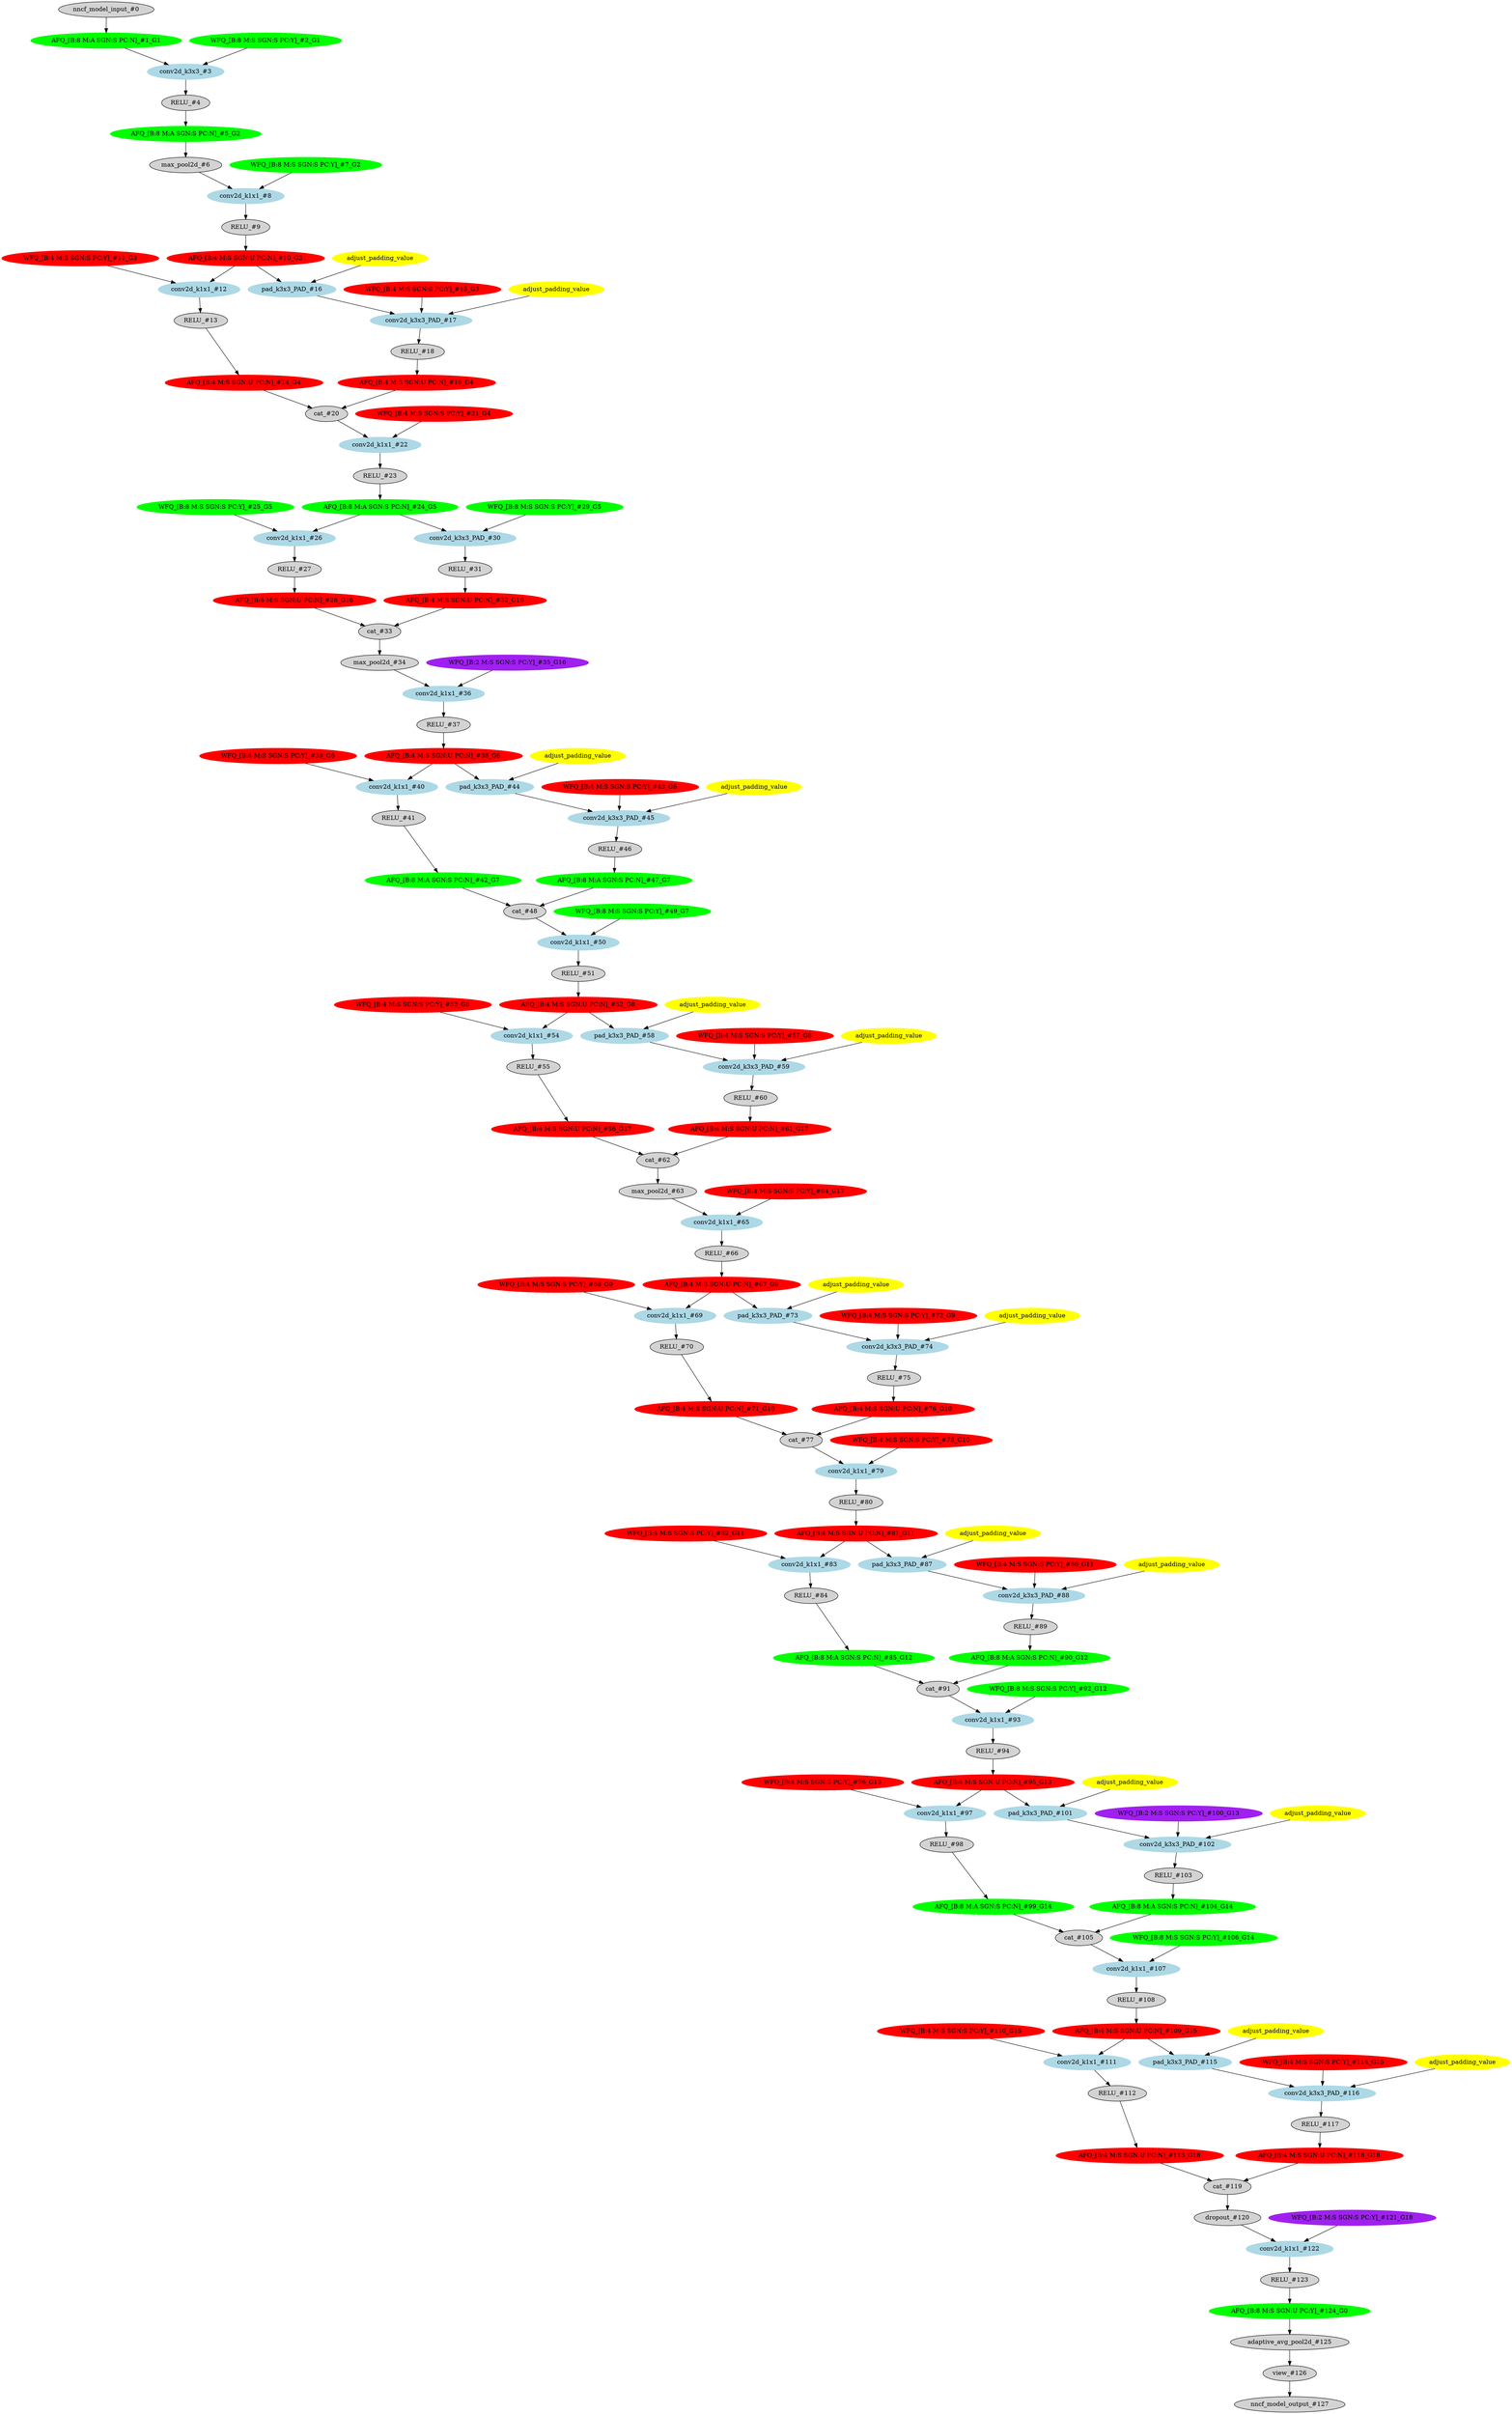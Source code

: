 strict digraph  {
"0 /nncf_model_input" [id=0, label="nncf_model_input_#0", scope="", style=filled, type=nncf_model_input];
"1 AsymmetricQuantizer/asymmetric_quantize" [color=green, id=1, label="AFQ_[B:8 M:A SGN:S PC:N]_#1_G1", scope=AsymmetricQuantizer, style=filled, type=asymmetric_quantize];
"2 SqueezeNet/Sequential[features]/NNCFConv2d[0]/ModuleDict[pre_ops]/UpdateWeight[0]/SymmetricQuantizer[op]/symmetric_quantize" [color=green, id=2, label="WFQ_[B:8 M:S SGN:S PC:Y]_#2_G1", scope="SqueezeNet/Sequential[features]/NNCFConv2d[0]/ModuleDict[pre_ops]/UpdateWeight[0]/SymmetricQuantizer[op]", style=filled, type=symmetric_quantize];
"3 SqueezeNet/Sequential[features]/NNCFConv2d[0]/conv2d" [color=lightblue, id=3, label="conv2d_k3x3_#3", scope="SqueezeNet/Sequential[features]/NNCFConv2d[0]", style=filled, type=conv2d];
"4 SqueezeNet/Sequential[features]/ReLU[1]/RELU" [id=4, label="RELU_#4", scope="SqueezeNet/Sequential[features]/ReLU[1]", style=filled, type=RELU];
"5 SqueezeNet/Sequential[features]/ReLU[1]/AsymmetricQuantizer/asymmetric_quantize" [color=green, id=5, label="AFQ_[B:8 M:A SGN:S PC:N]_#5_G2", scope="SqueezeNet/Sequential[features]/ReLU[1]/AsymmetricQuantizer", style=filled, type=asymmetric_quantize];
"6 SqueezeNet/Sequential[features]/MaxPool2d[2]/max_pool2d" [id=6, label="max_pool2d_#6", scope="SqueezeNet/Sequential[features]/MaxPool2d[2]", style=filled, type=max_pool2d];
"7 SqueezeNet/Sequential[features]/Fire[3]/NNCFConv2d[squeeze]/ModuleDict[pre_ops]/UpdateWeight[0]/SymmetricQuantizer[op]/symmetric_quantize" [color=green, id=7, label="WFQ_[B:8 M:S SGN:S PC:Y]_#7_G2", scope="SqueezeNet/Sequential[features]/Fire[3]/NNCFConv2d[squeeze]/ModuleDict[pre_ops]/UpdateWeight[0]/SymmetricQuantizer[op]", style=filled, type=symmetric_quantize];
"8 SqueezeNet/Sequential[features]/Fire[3]/NNCFConv2d[squeeze]/conv2d" [color=lightblue, id=8, label="conv2d_k1x1_#8", scope="SqueezeNet/Sequential[features]/Fire[3]/NNCFConv2d[squeeze]", style=filled, type=conv2d];
"9 SqueezeNet/Sequential[features]/Fire[3]/ReLU[squeeze_activation]/RELU" [id=9, label="RELU_#9", scope="SqueezeNet/Sequential[features]/Fire[3]/ReLU[squeeze_activation]", style=filled, type=RELU];
"10 SqueezeNet/Sequential[features]/Fire[3]/ReLU[squeeze_activation]/SymmetricQuantizer/symmetric_quantize" [color=red, id=10, label="AFQ_[B:4 M:S SGN:U PC:N]_#10_G3", scope="SqueezeNet/Sequential[features]/Fire[3]/ReLU[squeeze_activation]/SymmetricQuantizer", style=filled, type=symmetric_quantize];
"11 SqueezeNet/Sequential[features]/Fire[3]/NNCFConv2d[expand1x1]/ModuleDict[pre_ops]/UpdateWeight[0]/SymmetricQuantizer[op]/symmetric_quantize" [color=red, id=11, label="WFQ_[B:4 M:S SGN:S PC:Y]_#11_G3", scope="SqueezeNet/Sequential[features]/Fire[3]/NNCFConv2d[expand1x1]/ModuleDict[pre_ops]/UpdateWeight[0]/SymmetricQuantizer[op]", style=filled, type=symmetric_quantize];
"12 SqueezeNet/Sequential[features]/Fire[3]/NNCFConv2d[expand1x1]/conv2d" [color=lightblue, id=12, label="conv2d_k1x1_#12", scope="SqueezeNet/Sequential[features]/Fire[3]/NNCFConv2d[expand1x1]", style=filled, type=conv2d];
"13 SqueezeNet/Sequential[features]/Fire[3]/ReLU[expand1x1_activation]/RELU" [id=13, label="RELU_#13", scope="SqueezeNet/Sequential[features]/Fire[3]/ReLU[expand1x1_activation]", style=filled, type=RELU];
"14 SqueezeNet/Sequential[features]/Fire[3]/ReLU[expand1x1_activation]/SymmetricQuantizer/symmetric_quantize" [color=red, id=14, label="AFQ_[B:4 M:S SGN:U PC:N]_#14_G4", scope="SqueezeNet/Sequential[features]/Fire[3]/ReLU[expand1x1_activation]/SymmetricQuantizer", style=filled, type=symmetric_quantize];
"15 SqueezeNet/Sequential[features]/Fire[3]/NNCFConv2d[expand3x3]/ModuleDict[pre_ops]/UpdateWeight[1]/SymmetricQuantizer[op]/symmetric_quantize" [color=red, id=15, label="WFQ_[B:4 M:S SGN:S PC:Y]_#15_G3", scope="SqueezeNet/Sequential[features]/Fire[3]/NNCFConv2d[expand3x3]/ModuleDict[pre_ops]/UpdateWeight[1]/SymmetricQuantizer[op]", style=filled, type=symmetric_quantize];
"16 SqueezeNet/Sequential[features]/Fire[3]/NNCFConv2d[expand3x3]/pad" [color=lightblue, id=16, label="pad_k3x3_PAD_#16", scope="SqueezeNet/Sequential[features]/Fire[3]/NNCFConv2d[expand3x3]", style=filled, type=pad];
"17 SqueezeNet/Sequential[features]/Fire[3]/NNCFConv2d[expand3x3]/conv2d" [color=lightblue, id=17, label="conv2d_k3x3_PAD_#17", scope="SqueezeNet/Sequential[features]/Fire[3]/NNCFConv2d[expand3x3]", style=filled, type=conv2d];
"18 SqueezeNet/Sequential[features]/Fire[3]/ReLU[expand3x3_activation]/RELU" [id=18, label="RELU_#18", scope="SqueezeNet/Sequential[features]/Fire[3]/ReLU[expand3x3_activation]", style=filled, type=RELU];
"19 SqueezeNet/Sequential[features]/Fire[3]/ReLU[expand3x3_activation]/SymmetricQuantizer/symmetric_quantize" [color=red, id=19, label="AFQ_[B:4 M:S SGN:U PC:N]_#19_G4", scope="SqueezeNet/Sequential[features]/Fire[3]/ReLU[expand3x3_activation]/SymmetricQuantizer", style=filled, type=symmetric_quantize];
"20 SqueezeNet/Sequential[features]/Fire[3]/cat" [id=20, label="cat_#20", scope="SqueezeNet/Sequential[features]/Fire[3]", style=filled, type=cat];
"21 SqueezeNet/Sequential[features]/Fire[4]/NNCFConv2d[squeeze]/ModuleDict[pre_ops]/UpdateWeight[0]/SymmetricQuantizer[op]/symmetric_quantize" [color=red, id=21, label="WFQ_[B:4 M:S SGN:S PC:Y]_#21_G4", scope="SqueezeNet/Sequential[features]/Fire[4]/NNCFConv2d[squeeze]/ModuleDict[pre_ops]/UpdateWeight[0]/SymmetricQuantizer[op]", style=filled, type=symmetric_quantize];
"22 SqueezeNet/Sequential[features]/Fire[4]/NNCFConv2d[squeeze]/conv2d" [color=lightblue, id=22, label="conv2d_k1x1_#22", scope="SqueezeNet/Sequential[features]/Fire[4]/NNCFConv2d[squeeze]", style=filled, type=conv2d];
"23 SqueezeNet/Sequential[features]/Fire[4]/ReLU[squeeze_activation]/RELU" [id=23, label="RELU_#23", scope="SqueezeNet/Sequential[features]/Fire[4]/ReLU[squeeze_activation]", style=filled, type=RELU];
"24 SqueezeNet/Sequential[features]/Fire[4]/ReLU[squeeze_activation]/AsymmetricQuantizer/asymmetric_quantize" [color=green, id=24, label="AFQ_[B:8 M:A SGN:S PC:N]_#24_G5", scope="SqueezeNet/Sequential[features]/Fire[4]/ReLU[squeeze_activation]/AsymmetricQuantizer", style=filled, type=asymmetric_quantize];
"25 SqueezeNet/Sequential[features]/Fire[4]/NNCFConv2d[expand1x1]/ModuleDict[pre_ops]/UpdateWeight[0]/SymmetricQuantizer[op]/symmetric_quantize" [color=green, id=25, label="WFQ_[B:8 M:S SGN:S PC:Y]_#25_G5", scope="SqueezeNet/Sequential[features]/Fire[4]/NNCFConv2d[expand1x1]/ModuleDict[pre_ops]/UpdateWeight[0]/SymmetricQuantizer[op]", style=filled, type=symmetric_quantize];
"26 SqueezeNet/Sequential[features]/Fire[4]/NNCFConv2d[expand1x1]/conv2d" [color=lightblue, id=26, label="conv2d_k1x1_#26", scope="SqueezeNet/Sequential[features]/Fire[4]/NNCFConv2d[expand1x1]", style=filled, type=conv2d];
"27 SqueezeNet/Sequential[features]/Fire[4]/ReLU[expand1x1_activation]/RELU" [id=27, label="RELU_#27", scope="SqueezeNet/Sequential[features]/Fire[4]/ReLU[expand1x1_activation]", style=filled, type=RELU];
"28 SqueezeNet/Sequential[features]/Fire[4]/ReLU[expand1x1_activation]/SymmetricQuantizer/symmetric_quantize" [color=red, id=28, label="AFQ_[B:4 M:S SGN:U PC:N]_#28_G16", scope="SqueezeNet/Sequential[features]/Fire[4]/ReLU[expand1x1_activation]/SymmetricQuantizer", style=filled, type=symmetric_quantize];
"29 SqueezeNet/Sequential[features]/Fire[4]/NNCFConv2d[expand3x3]/ModuleDict[pre_ops]/UpdateWeight[0]/SymmetricQuantizer[op]/symmetric_quantize" [color=green, id=29, label="WFQ_[B:8 M:S SGN:S PC:Y]_#29_G5", scope="SqueezeNet/Sequential[features]/Fire[4]/NNCFConv2d[expand3x3]/ModuleDict[pre_ops]/UpdateWeight[0]/SymmetricQuantizer[op]", style=filled, type=symmetric_quantize];
"30 SqueezeNet/Sequential[features]/Fire[4]/NNCFConv2d[expand3x3]/conv2d" [color=lightblue, id=30, label="conv2d_k3x3_PAD_#30", scope="SqueezeNet/Sequential[features]/Fire[4]/NNCFConv2d[expand3x3]", style=filled, type=conv2d];
"31 SqueezeNet/Sequential[features]/Fire[4]/ReLU[expand3x3_activation]/RELU" [id=31, label="RELU_#31", scope="SqueezeNet/Sequential[features]/Fire[4]/ReLU[expand3x3_activation]", style=filled, type=RELU];
"32 SqueezeNet/Sequential[features]/Fire[4]/ReLU[expand3x3_activation]/SymmetricQuantizer/symmetric_quantize" [color=red, id=32, label="AFQ_[B:4 M:S SGN:U PC:N]_#32_G16", scope="SqueezeNet/Sequential[features]/Fire[4]/ReLU[expand3x3_activation]/SymmetricQuantizer", style=filled, type=symmetric_quantize];
"33 SqueezeNet/Sequential[features]/Fire[4]/cat" [id=33, label="cat_#33", scope="SqueezeNet/Sequential[features]/Fire[4]", style=filled, type=cat];
"34 SqueezeNet/Sequential[features]/MaxPool2d[5]/max_pool2d" [id=34, label="max_pool2d_#34", scope="SqueezeNet/Sequential[features]/MaxPool2d[5]", style=filled, type=max_pool2d];
"35 SqueezeNet/Sequential[features]/Fire[6]/NNCFConv2d[squeeze]/ModuleDict[pre_ops]/UpdateWeight[0]/SymmetricQuantizer[op]/symmetric_quantize" [color=purple, id=35, label="WFQ_[B:2 M:S SGN:S PC:Y]_#35_G16", scope="SqueezeNet/Sequential[features]/Fire[6]/NNCFConv2d[squeeze]/ModuleDict[pre_ops]/UpdateWeight[0]/SymmetricQuantizer[op]", style=filled, type=symmetric_quantize];
"36 SqueezeNet/Sequential[features]/Fire[6]/NNCFConv2d[squeeze]/conv2d" [color=lightblue, id=36, label="conv2d_k1x1_#36", scope="SqueezeNet/Sequential[features]/Fire[6]/NNCFConv2d[squeeze]", style=filled, type=conv2d];
"37 SqueezeNet/Sequential[features]/Fire[6]/ReLU[squeeze_activation]/RELU" [id=37, label="RELU_#37", scope="SqueezeNet/Sequential[features]/Fire[6]/ReLU[squeeze_activation]", style=filled, type=RELU];
"38 SqueezeNet/Sequential[features]/Fire[6]/ReLU[squeeze_activation]/SymmetricQuantizer/symmetric_quantize" [color=red, id=38, label="AFQ_[B:4 M:S SGN:U PC:N]_#38_G6", scope="SqueezeNet/Sequential[features]/Fire[6]/ReLU[squeeze_activation]/SymmetricQuantizer", style=filled, type=symmetric_quantize];
"39 SqueezeNet/Sequential[features]/Fire[6]/NNCFConv2d[expand1x1]/ModuleDict[pre_ops]/UpdateWeight[0]/SymmetricQuantizer[op]/symmetric_quantize" [color=red, id=39, label="WFQ_[B:4 M:S SGN:S PC:Y]_#39_G6", scope="SqueezeNet/Sequential[features]/Fire[6]/NNCFConv2d[expand1x1]/ModuleDict[pre_ops]/UpdateWeight[0]/SymmetricQuantizer[op]", style=filled, type=symmetric_quantize];
"40 SqueezeNet/Sequential[features]/Fire[6]/NNCFConv2d[expand1x1]/conv2d" [color=lightblue, id=40, label="conv2d_k1x1_#40", scope="SqueezeNet/Sequential[features]/Fire[6]/NNCFConv2d[expand1x1]", style=filled, type=conv2d];
"41 SqueezeNet/Sequential[features]/Fire[6]/ReLU[expand1x1_activation]/RELU" [id=41, label="RELU_#41", scope="SqueezeNet/Sequential[features]/Fire[6]/ReLU[expand1x1_activation]", style=filled, type=RELU];
"42 SqueezeNet/Sequential[features]/Fire[6]/ReLU[expand1x1_activation]/AsymmetricQuantizer/asymmetric_quantize" [color=green, id=42, label="AFQ_[B:8 M:A SGN:S PC:N]_#42_G7", scope="SqueezeNet/Sequential[features]/Fire[6]/ReLU[expand1x1_activation]/AsymmetricQuantizer", style=filled, type=asymmetric_quantize];
"43 SqueezeNet/Sequential[features]/Fire[6]/NNCFConv2d[expand3x3]/ModuleDict[pre_ops]/UpdateWeight[1]/SymmetricQuantizer[op]/symmetric_quantize" [color=red, id=43, label="WFQ_[B:4 M:S SGN:S PC:Y]_#43_G6", scope="SqueezeNet/Sequential[features]/Fire[6]/NNCFConv2d[expand3x3]/ModuleDict[pre_ops]/UpdateWeight[1]/SymmetricQuantizer[op]", style=filled, type=symmetric_quantize];
"44 SqueezeNet/Sequential[features]/Fire[6]/NNCFConv2d[expand3x3]/pad" [color=lightblue, id=44, label="pad_k3x3_PAD_#44", scope="SqueezeNet/Sequential[features]/Fire[6]/NNCFConv2d[expand3x3]", style=filled, type=pad];
"45 SqueezeNet/Sequential[features]/Fire[6]/NNCFConv2d[expand3x3]/conv2d" [color=lightblue, id=45, label="conv2d_k3x3_PAD_#45", scope="SqueezeNet/Sequential[features]/Fire[6]/NNCFConv2d[expand3x3]", style=filled, type=conv2d];
"46 SqueezeNet/Sequential[features]/Fire[6]/ReLU[expand3x3_activation]/RELU" [id=46, label="RELU_#46", scope="SqueezeNet/Sequential[features]/Fire[6]/ReLU[expand3x3_activation]", style=filled, type=RELU];
"47 SqueezeNet/Sequential[features]/Fire[6]/ReLU[expand3x3_activation]/AsymmetricQuantizer/asymmetric_quantize" [color=green, id=47, label="AFQ_[B:8 M:A SGN:S PC:N]_#47_G7", scope="SqueezeNet/Sequential[features]/Fire[6]/ReLU[expand3x3_activation]/AsymmetricQuantizer", style=filled, type=asymmetric_quantize];
"48 SqueezeNet/Sequential[features]/Fire[6]/cat" [id=48, label="cat_#48", scope="SqueezeNet/Sequential[features]/Fire[6]", style=filled, type=cat];
"49 SqueezeNet/Sequential[features]/Fire[7]/NNCFConv2d[squeeze]/ModuleDict[pre_ops]/UpdateWeight[0]/SymmetricQuantizer[op]/symmetric_quantize" [color=green, id=49, label="WFQ_[B:8 M:S SGN:S PC:Y]_#49_G7", scope="SqueezeNet/Sequential[features]/Fire[7]/NNCFConv2d[squeeze]/ModuleDict[pre_ops]/UpdateWeight[0]/SymmetricQuantizer[op]", style=filled, type=symmetric_quantize];
"50 SqueezeNet/Sequential[features]/Fire[7]/NNCFConv2d[squeeze]/conv2d" [color=lightblue, id=50, label="conv2d_k1x1_#50", scope="SqueezeNet/Sequential[features]/Fire[7]/NNCFConv2d[squeeze]", style=filled, type=conv2d];
"51 SqueezeNet/Sequential[features]/Fire[7]/ReLU[squeeze_activation]/RELU" [id=51, label="RELU_#51", scope="SqueezeNet/Sequential[features]/Fire[7]/ReLU[squeeze_activation]", style=filled, type=RELU];
"52 SqueezeNet/Sequential[features]/Fire[7]/ReLU[squeeze_activation]/SymmetricQuantizer/symmetric_quantize" [color=red, id=52, label="AFQ_[B:4 M:S SGN:U PC:N]_#52_G8", scope="SqueezeNet/Sequential[features]/Fire[7]/ReLU[squeeze_activation]/SymmetricQuantizer", style=filled, type=symmetric_quantize];
"53 SqueezeNet/Sequential[features]/Fire[7]/NNCFConv2d[expand1x1]/ModuleDict[pre_ops]/UpdateWeight[0]/SymmetricQuantizer[op]/symmetric_quantize" [color=red, id=53, label="WFQ_[B:4 M:S SGN:S PC:Y]_#53_G8", scope="SqueezeNet/Sequential[features]/Fire[7]/NNCFConv2d[expand1x1]/ModuleDict[pre_ops]/UpdateWeight[0]/SymmetricQuantizer[op]", style=filled, type=symmetric_quantize];
"54 SqueezeNet/Sequential[features]/Fire[7]/NNCFConv2d[expand1x1]/conv2d" [color=lightblue, id=54, label="conv2d_k1x1_#54", scope="SqueezeNet/Sequential[features]/Fire[7]/NNCFConv2d[expand1x1]", style=filled, type=conv2d];
"55 SqueezeNet/Sequential[features]/Fire[7]/ReLU[expand1x1_activation]/RELU" [id=55, label="RELU_#55", scope="SqueezeNet/Sequential[features]/Fire[7]/ReLU[expand1x1_activation]", style=filled, type=RELU];
"56 SqueezeNet/Sequential[features]/Fire[7]/ReLU[expand1x1_activation]/SymmetricQuantizer/symmetric_quantize" [color=red, id=56, label="AFQ_[B:4 M:S SGN:U PC:N]_#56_G17", scope="SqueezeNet/Sequential[features]/Fire[7]/ReLU[expand1x1_activation]/SymmetricQuantizer", style=filled, type=symmetric_quantize];
"57 SqueezeNet/Sequential[features]/Fire[7]/NNCFConv2d[expand3x3]/ModuleDict[pre_ops]/UpdateWeight[1]/SymmetricQuantizer[op]/symmetric_quantize" [color=red, id=57, label="WFQ_[B:4 M:S SGN:S PC:Y]_#57_G8", scope="SqueezeNet/Sequential[features]/Fire[7]/NNCFConv2d[expand3x3]/ModuleDict[pre_ops]/UpdateWeight[1]/SymmetricQuantizer[op]", style=filled, type=symmetric_quantize];
"58 SqueezeNet/Sequential[features]/Fire[7]/NNCFConv2d[expand3x3]/pad" [color=lightblue, id=58, label="pad_k3x3_PAD_#58", scope="SqueezeNet/Sequential[features]/Fire[7]/NNCFConv2d[expand3x3]", style=filled, type=pad];
"59 SqueezeNet/Sequential[features]/Fire[7]/NNCFConv2d[expand3x3]/conv2d" [color=lightblue, id=59, label="conv2d_k3x3_PAD_#59", scope="SqueezeNet/Sequential[features]/Fire[7]/NNCFConv2d[expand3x3]", style=filled, type=conv2d];
"60 SqueezeNet/Sequential[features]/Fire[7]/ReLU[expand3x3_activation]/RELU" [id=60, label="RELU_#60", scope="SqueezeNet/Sequential[features]/Fire[7]/ReLU[expand3x3_activation]", style=filled, type=RELU];
"61 SqueezeNet/Sequential[features]/Fire[7]/ReLU[expand3x3_activation]/SymmetricQuantizer/symmetric_quantize" [color=red, id=61, label="AFQ_[B:4 M:S SGN:U PC:N]_#61_G17", scope="SqueezeNet/Sequential[features]/Fire[7]/ReLU[expand3x3_activation]/SymmetricQuantizer", style=filled, type=symmetric_quantize];
"62 SqueezeNet/Sequential[features]/Fire[7]/cat" [id=62, label="cat_#62", scope="SqueezeNet/Sequential[features]/Fire[7]", style=filled, type=cat];
"63 SqueezeNet/Sequential[features]/MaxPool2d[8]/max_pool2d" [id=63, label="max_pool2d_#63", scope="SqueezeNet/Sequential[features]/MaxPool2d[8]", style=filled, type=max_pool2d];
"64 SqueezeNet/Sequential[features]/Fire[9]/NNCFConv2d[squeeze]/ModuleDict[pre_ops]/UpdateWeight[0]/SymmetricQuantizer[op]/symmetric_quantize" [color=red, id=64, label="WFQ_[B:4 M:S SGN:S PC:Y]_#64_G17", scope="SqueezeNet/Sequential[features]/Fire[9]/NNCFConv2d[squeeze]/ModuleDict[pre_ops]/UpdateWeight[0]/SymmetricQuantizer[op]", style=filled, type=symmetric_quantize];
"65 SqueezeNet/Sequential[features]/Fire[9]/NNCFConv2d[squeeze]/conv2d" [color=lightblue, id=65, label="conv2d_k1x1_#65", scope="SqueezeNet/Sequential[features]/Fire[9]/NNCFConv2d[squeeze]", style=filled, type=conv2d];
"66 SqueezeNet/Sequential[features]/Fire[9]/ReLU[squeeze_activation]/RELU" [id=66, label="RELU_#66", scope="SqueezeNet/Sequential[features]/Fire[9]/ReLU[squeeze_activation]", style=filled, type=RELU];
"67 SqueezeNet/Sequential[features]/Fire[9]/ReLU[squeeze_activation]/SymmetricQuantizer/symmetric_quantize" [color=red, id=67, label="AFQ_[B:4 M:S SGN:U PC:N]_#67_G9", scope="SqueezeNet/Sequential[features]/Fire[9]/ReLU[squeeze_activation]/SymmetricQuantizer", style=filled, type=symmetric_quantize];
"68 SqueezeNet/Sequential[features]/Fire[9]/NNCFConv2d[expand1x1]/ModuleDict[pre_ops]/UpdateWeight[0]/SymmetricQuantizer[op]/symmetric_quantize" [color=red, id=68, label="WFQ_[B:4 M:S SGN:S PC:Y]_#68_G9", scope="SqueezeNet/Sequential[features]/Fire[9]/NNCFConv2d[expand1x1]/ModuleDict[pre_ops]/UpdateWeight[0]/SymmetricQuantizer[op]", style=filled, type=symmetric_quantize];
"69 SqueezeNet/Sequential[features]/Fire[9]/NNCFConv2d[expand1x1]/conv2d" [color=lightblue, id=69, label="conv2d_k1x1_#69", scope="SqueezeNet/Sequential[features]/Fire[9]/NNCFConv2d[expand1x1]", style=filled, type=conv2d];
"70 SqueezeNet/Sequential[features]/Fire[9]/ReLU[expand1x1_activation]/RELU" [id=70, label="RELU_#70", scope="SqueezeNet/Sequential[features]/Fire[9]/ReLU[expand1x1_activation]", style=filled, type=RELU];
"71 SqueezeNet/Sequential[features]/Fire[9]/ReLU[expand1x1_activation]/SymmetricQuantizer/symmetric_quantize" [color=red, id=71, label="AFQ_[B:4 M:S SGN:U PC:N]_#71_G10", scope="SqueezeNet/Sequential[features]/Fire[9]/ReLU[expand1x1_activation]/SymmetricQuantizer", style=filled, type=symmetric_quantize];
"72 SqueezeNet/Sequential[features]/Fire[9]/NNCFConv2d[expand3x3]/ModuleDict[pre_ops]/UpdateWeight[1]/SymmetricQuantizer[op]/symmetric_quantize" [color=red, id=72, label="WFQ_[B:4 M:S SGN:S PC:Y]_#72_G9", scope="SqueezeNet/Sequential[features]/Fire[9]/NNCFConv2d[expand3x3]/ModuleDict[pre_ops]/UpdateWeight[1]/SymmetricQuantizer[op]", style=filled, type=symmetric_quantize];
"73 SqueezeNet/Sequential[features]/Fire[9]/NNCFConv2d[expand3x3]/pad" [color=lightblue, id=73, label="pad_k3x3_PAD_#73", scope="SqueezeNet/Sequential[features]/Fire[9]/NNCFConv2d[expand3x3]", style=filled, type=pad];
"74 SqueezeNet/Sequential[features]/Fire[9]/NNCFConv2d[expand3x3]/conv2d" [color=lightblue, id=74, label="conv2d_k3x3_PAD_#74", scope="SqueezeNet/Sequential[features]/Fire[9]/NNCFConv2d[expand3x3]", style=filled, type=conv2d];
"75 SqueezeNet/Sequential[features]/Fire[9]/ReLU[expand3x3_activation]/RELU" [id=75, label="RELU_#75", scope="SqueezeNet/Sequential[features]/Fire[9]/ReLU[expand3x3_activation]", style=filled, type=RELU];
"76 SqueezeNet/Sequential[features]/Fire[9]/ReLU[expand3x3_activation]/SymmetricQuantizer/symmetric_quantize" [color=red, id=76, label="AFQ_[B:4 M:S SGN:U PC:N]_#76_G10", scope="SqueezeNet/Sequential[features]/Fire[9]/ReLU[expand3x3_activation]/SymmetricQuantizer", style=filled, type=symmetric_quantize];
"77 SqueezeNet/Sequential[features]/Fire[9]/cat" [id=77, label="cat_#77", scope="SqueezeNet/Sequential[features]/Fire[9]", style=filled, type=cat];
"78 SqueezeNet/Sequential[features]/Fire[10]/NNCFConv2d[squeeze]/ModuleDict[pre_ops]/UpdateWeight[0]/SymmetricQuantizer[op]/symmetric_quantize" [color=red, id=78, label="WFQ_[B:4 M:S SGN:S PC:Y]_#78_G10", scope="SqueezeNet/Sequential[features]/Fire[10]/NNCFConv2d[squeeze]/ModuleDict[pre_ops]/UpdateWeight[0]/SymmetricQuantizer[op]", style=filled, type=symmetric_quantize];
"79 SqueezeNet/Sequential[features]/Fire[10]/NNCFConv2d[squeeze]/conv2d" [color=lightblue, id=79, label="conv2d_k1x1_#79", scope="SqueezeNet/Sequential[features]/Fire[10]/NNCFConv2d[squeeze]", style=filled, type=conv2d];
"80 SqueezeNet/Sequential[features]/Fire[10]/ReLU[squeeze_activation]/RELU" [id=80, label="RELU_#80", scope="SqueezeNet/Sequential[features]/Fire[10]/ReLU[squeeze_activation]", style=filled, type=RELU];
"81 SqueezeNet/Sequential[features]/Fire[10]/ReLU[squeeze_activation]/SymmetricQuantizer/symmetric_quantize" [color=red, id=81, label="AFQ_[B:4 M:S SGN:U PC:N]_#81_G11", scope="SqueezeNet/Sequential[features]/Fire[10]/ReLU[squeeze_activation]/SymmetricQuantizer", style=filled, type=symmetric_quantize];
"82 SqueezeNet/Sequential[features]/Fire[10]/NNCFConv2d[expand1x1]/ModuleDict[pre_ops]/UpdateWeight[0]/SymmetricQuantizer[op]/symmetric_quantize" [color=red, id=82, label="WFQ_[B:4 M:S SGN:S PC:Y]_#82_G11", scope="SqueezeNet/Sequential[features]/Fire[10]/NNCFConv2d[expand1x1]/ModuleDict[pre_ops]/UpdateWeight[0]/SymmetricQuantizer[op]", style=filled, type=symmetric_quantize];
"83 SqueezeNet/Sequential[features]/Fire[10]/NNCFConv2d[expand1x1]/conv2d" [color=lightblue, id=83, label="conv2d_k1x1_#83", scope="SqueezeNet/Sequential[features]/Fire[10]/NNCFConv2d[expand1x1]", style=filled, type=conv2d];
"84 SqueezeNet/Sequential[features]/Fire[10]/ReLU[expand1x1_activation]/RELU" [id=84, label="RELU_#84", scope="SqueezeNet/Sequential[features]/Fire[10]/ReLU[expand1x1_activation]", style=filled, type=RELU];
"85 SqueezeNet/Sequential[features]/Fire[10]/ReLU[expand1x1_activation]/AsymmetricQuantizer/asymmetric_quantize" [color=green, id=85, label="AFQ_[B:8 M:A SGN:S PC:N]_#85_G12", scope="SqueezeNet/Sequential[features]/Fire[10]/ReLU[expand1x1_activation]/AsymmetricQuantizer", style=filled, type=asymmetric_quantize];
"86 SqueezeNet/Sequential[features]/Fire[10]/NNCFConv2d[expand3x3]/ModuleDict[pre_ops]/UpdateWeight[1]/SymmetricQuantizer[op]/symmetric_quantize" [color=red, id=86, label="WFQ_[B:4 M:S SGN:S PC:Y]_#86_G11", scope="SqueezeNet/Sequential[features]/Fire[10]/NNCFConv2d[expand3x3]/ModuleDict[pre_ops]/UpdateWeight[1]/SymmetricQuantizer[op]", style=filled, type=symmetric_quantize];
"87 SqueezeNet/Sequential[features]/Fire[10]/NNCFConv2d[expand3x3]/pad" [color=lightblue, id=87, label="pad_k3x3_PAD_#87", scope="SqueezeNet/Sequential[features]/Fire[10]/NNCFConv2d[expand3x3]", style=filled, type=pad];
"88 SqueezeNet/Sequential[features]/Fire[10]/NNCFConv2d[expand3x3]/conv2d" [color=lightblue, id=88, label="conv2d_k3x3_PAD_#88", scope="SqueezeNet/Sequential[features]/Fire[10]/NNCFConv2d[expand3x3]", style=filled, type=conv2d];
"89 SqueezeNet/Sequential[features]/Fire[10]/ReLU[expand3x3_activation]/RELU" [id=89, label="RELU_#89", scope="SqueezeNet/Sequential[features]/Fire[10]/ReLU[expand3x3_activation]", style=filled, type=RELU];
"90 SqueezeNet/Sequential[features]/Fire[10]/ReLU[expand3x3_activation]/AsymmetricQuantizer/asymmetric_quantize" [color=green, id=90, label="AFQ_[B:8 M:A SGN:S PC:N]_#90_G12", scope="SqueezeNet/Sequential[features]/Fire[10]/ReLU[expand3x3_activation]/AsymmetricQuantizer", style=filled, type=asymmetric_quantize];
"91 SqueezeNet/Sequential[features]/Fire[10]/cat" [id=91, label="cat_#91", scope="SqueezeNet/Sequential[features]/Fire[10]", style=filled, type=cat];
"92 SqueezeNet/Sequential[features]/Fire[11]/NNCFConv2d[squeeze]/ModuleDict[pre_ops]/UpdateWeight[0]/SymmetricQuantizer[op]/symmetric_quantize" [color=green, id=92, label="WFQ_[B:8 M:S SGN:S PC:Y]_#92_G12", scope="SqueezeNet/Sequential[features]/Fire[11]/NNCFConv2d[squeeze]/ModuleDict[pre_ops]/UpdateWeight[0]/SymmetricQuantizer[op]", style=filled, type=symmetric_quantize];
"93 SqueezeNet/Sequential[features]/Fire[11]/NNCFConv2d[squeeze]/conv2d" [color=lightblue, id=93, label="conv2d_k1x1_#93", scope="SqueezeNet/Sequential[features]/Fire[11]/NNCFConv2d[squeeze]", style=filled, type=conv2d];
"94 SqueezeNet/Sequential[features]/Fire[11]/ReLU[squeeze_activation]/RELU" [id=94, label="RELU_#94", scope="SqueezeNet/Sequential[features]/Fire[11]/ReLU[squeeze_activation]", style=filled, type=RELU];
"95 SqueezeNet/Sequential[features]/Fire[11]/ReLU[squeeze_activation]/SymmetricQuantizer/symmetric_quantize" [color=red, id=95, label="AFQ_[B:4 M:S SGN:U PC:N]_#95_G13", scope="SqueezeNet/Sequential[features]/Fire[11]/ReLU[squeeze_activation]/SymmetricQuantizer", style=filled, type=symmetric_quantize];
"96 SqueezeNet/Sequential[features]/Fire[11]/NNCFConv2d[expand1x1]/ModuleDict[pre_ops]/UpdateWeight[0]/SymmetricQuantizer[op]/symmetric_quantize" [color=red, id=96, label="WFQ_[B:4 M:S SGN:S PC:Y]_#96_G13", scope="SqueezeNet/Sequential[features]/Fire[11]/NNCFConv2d[expand1x1]/ModuleDict[pre_ops]/UpdateWeight[0]/SymmetricQuantizer[op]", style=filled, type=symmetric_quantize];
"97 SqueezeNet/Sequential[features]/Fire[11]/NNCFConv2d[expand1x1]/conv2d" [color=lightblue, id=97, label="conv2d_k1x1_#97", scope="SqueezeNet/Sequential[features]/Fire[11]/NNCFConv2d[expand1x1]", style=filled, type=conv2d];
"98 SqueezeNet/Sequential[features]/Fire[11]/ReLU[expand1x1_activation]/RELU" [id=98, label="RELU_#98", scope="SqueezeNet/Sequential[features]/Fire[11]/ReLU[expand1x1_activation]", style=filled, type=RELU];
"99 SqueezeNet/Sequential[features]/Fire[11]/ReLU[expand1x1_activation]/AsymmetricQuantizer/asymmetric_quantize" [color=green, id=99, label="AFQ_[B:8 M:A SGN:S PC:N]_#99_G14", scope="SqueezeNet/Sequential[features]/Fire[11]/ReLU[expand1x1_activation]/AsymmetricQuantizer", style=filled, type=asymmetric_quantize];
"100 SqueezeNet/Sequential[features]/Fire[11]/NNCFConv2d[expand3x3]/ModuleDict[pre_ops]/UpdateWeight[1]/SymmetricQuantizer[op]/symmetric_quantize" [color=purple, id=100, label="WFQ_[B:2 M:S SGN:S PC:Y]_#100_G13", scope="SqueezeNet/Sequential[features]/Fire[11]/NNCFConv2d[expand3x3]/ModuleDict[pre_ops]/UpdateWeight[1]/SymmetricQuantizer[op]", style=filled, type=symmetric_quantize];
"101 SqueezeNet/Sequential[features]/Fire[11]/NNCFConv2d[expand3x3]/pad" [color=lightblue, id=101, label="pad_k3x3_PAD_#101", scope="SqueezeNet/Sequential[features]/Fire[11]/NNCFConv2d[expand3x3]", style=filled, type=pad];
"102 SqueezeNet/Sequential[features]/Fire[11]/NNCFConv2d[expand3x3]/conv2d" [color=lightblue, id=102, label="conv2d_k3x3_PAD_#102", scope="SqueezeNet/Sequential[features]/Fire[11]/NNCFConv2d[expand3x3]", style=filled, type=conv2d];
"103 SqueezeNet/Sequential[features]/Fire[11]/ReLU[expand3x3_activation]/RELU" [id=103, label="RELU_#103", scope="SqueezeNet/Sequential[features]/Fire[11]/ReLU[expand3x3_activation]", style=filled, type=RELU];
"104 SqueezeNet/Sequential[features]/Fire[11]/ReLU[expand3x3_activation]/AsymmetricQuantizer/asymmetric_quantize" [color=green, id=104, label="AFQ_[B:8 M:A SGN:S PC:N]_#104_G14", scope="SqueezeNet/Sequential[features]/Fire[11]/ReLU[expand3x3_activation]/AsymmetricQuantizer", style=filled, type=asymmetric_quantize];
"105 SqueezeNet/Sequential[features]/Fire[11]/cat" [id=105, label="cat_#105", scope="SqueezeNet/Sequential[features]/Fire[11]", style=filled, type=cat];
"106 SqueezeNet/Sequential[features]/Fire[12]/NNCFConv2d[squeeze]/ModuleDict[pre_ops]/UpdateWeight[0]/SymmetricQuantizer[op]/symmetric_quantize" [color=green, id=106, label="WFQ_[B:8 M:S SGN:S PC:Y]_#106_G14", scope="SqueezeNet/Sequential[features]/Fire[12]/NNCFConv2d[squeeze]/ModuleDict[pre_ops]/UpdateWeight[0]/SymmetricQuantizer[op]", style=filled, type=symmetric_quantize];
"107 SqueezeNet/Sequential[features]/Fire[12]/NNCFConv2d[squeeze]/conv2d" [color=lightblue, id=107, label="conv2d_k1x1_#107", scope="SqueezeNet/Sequential[features]/Fire[12]/NNCFConv2d[squeeze]", style=filled, type=conv2d];
"108 SqueezeNet/Sequential[features]/Fire[12]/ReLU[squeeze_activation]/RELU" [id=108, label="RELU_#108", scope="SqueezeNet/Sequential[features]/Fire[12]/ReLU[squeeze_activation]", style=filled, type=RELU];
"109 SqueezeNet/Sequential[features]/Fire[12]/ReLU[squeeze_activation]/SymmetricQuantizer/symmetric_quantize" [color=red, id=109, label="AFQ_[B:4 M:S SGN:U PC:N]_#109_G15", scope="SqueezeNet/Sequential[features]/Fire[12]/ReLU[squeeze_activation]/SymmetricQuantizer", style=filled, type=symmetric_quantize];
"110 SqueezeNet/Sequential[features]/Fire[12]/NNCFConv2d[expand1x1]/ModuleDict[pre_ops]/UpdateWeight[0]/SymmetricQuantizer[op]/symmetric_quantize" [color=red, id=110, label="WFQ_[B:4 M:S SGN:S PC:Y]_#110_G15", scope="SqueezeNet/Sequential[features]/Fire[12]/NNCFConv2d[expand1x1]/ModuleDict[pre_ops]/UpdateWeight[0]/SymmetricQuantizer[op]", style=filled, type=symmetric_quantize];
"111 SqueezeNet/Sequential[features]/Fire[12]/NNCFConv2d[expand1x1]/conv2d" [color=lightblue, id=111, label="conv2d_k1x1_#111", scope="SqueezeNet/Sequential[features]/Fire[12]/NNCFConv2d[expand1x1]", style=filled, type=conv2d];
"112 SqueezeNet/Sequential[features]/Fire[12]/ReLU[expand1x1_activation]/RELU" [id=112, label="RELU_#112", scope="SqueezeNet/Sequential[features]/Fire[12]/ReLU[expand1x1_activation]", style=filled, type=RELU];
"113 SqueezeNet/Sequential[features]/Fire[12]/ReLU[expand1x1_activation]/SymmetricQuantizer/symmetric_quantize" [color=red, id=113, label="AFQ_[B:4 M:S SGN:U PC:N]_#113_G18", scope="SqueezeNet/Sequential[features]/Fire[12]/ReLU[expand1x1_activation]/SymmetricQuantizer", style=filled, type=symmetric_quantize];
"114 SqueezeNet/Sequential[features]/Fire[12]/NNCFConv2d[expand3x3]/ModuleDict[pre_ops]/UpdateWeight[1]/SymmetricQuantizer[op]/symmetric_quantize" [color=red, id=114, label="WFQ_[B:4 M:S SGN:S PC:Y]_#114_G15", scope="SqueezeNet/Sequential[features]/Fire[12]/NNCFConv2d[expand3x3]/ModuleDict[pre_ops]/UpdateWeight[1]/SymmetricQuantizer[op]", style=filled, type=symmetric_quantize];
"115 SqueezeNet/Sequential[features]/Fire[12]/NNCFConv2d[expand3x3]/pad" [color=lightblue, id=115, label="pad_k3x3_PAD_#115", scope="SqueezeNet/Sequential[features]/Fire[12]/NNCFConv2d[expand3x3]", style=filled, type=pad];
"116 SqueezeNet/Sequential[features]/Fire[12]/NNCFConv2d[expand3x3]/conv2d" [color=lightblue, id=116, label="conv2d_k3x3_PAD_#116", scope="SqueezeNet/Sequential[features]/Fire[12]/NNCFConv2d[expand3x3]", style=filled, type=conv2d];
"117 SqueezeNet/Sequential[features]/Fire[12]/ReLU[expand3x3_activation]/RELU" [id=117, label="RELU_#117", scope="SqueezeNet/Sequential[features]/Fire[12]/ReLU[expand3x3_activation]", style=filled, type=RELU];
"118 SqueezeNet/Sequential[features]/Fire[12]/ReLU[expand3x3_activation]/SymmetricQuantizer/symmetric_quantize" [color=red, id=118, label="AFQ_[B:4 M:S SGN:U PC:N]_#118_G18", scope="SqueezeNet/Sequential[features]/Fire[12]/ReLU[expand3x3_activation]/SymmetricQuantizer", style=filled, type=symmetric_quantize];
"119 SqueezeNet/Sequential[features]/Fire[12]/cat" [id=119, label="cat_#119", scope="SqueezeNet/Sequential[features]/Fire[12]", style=filled, type=cat];
"120 SqueezeNet/Sequential[classifier]/Dropout[0]/dropout" [id=120, label="dropout_#120", scope="SqueezeNet/Sequential[classifier]/Dropout[0]", style=filled, type=dropout];
"121 SqueezeNet/Sequential[classifier]/NNCFConv2d[1]/ModuleDict[pre_ops]/UpdateWeight[0]/SymmetricQuantizer[op]/symmetric_quantize" [color=purple, id=121, label="WFQ_[B:2 M:S SGN:S PC:Y]_#121_G18", scope="SqueezeNet/Sequential[classifier]/NNCFConv2d[1]/ModuleDict[pre_ops]/UpdateWeight[0]/SymmetricQuantizer[op]", style=filled, type=symmetric_quantize];
"122 SqueezeNet/Sequential[classifier]/NNCFConv2d[1]/conv2d" [color=lightblue, id=122, label="conv2d_k1x1_#122", scope="SqueezeNet/Sequential[classifier]/NNCFConv2d[1]", style=filled, type=conv2d];
"123 SqueezeNet/Sequential[classifier]/ReLU[2]/RELU" [id=123, label="RELU_#123", scope="SqueezeNet/Sequential[classifier]/ReLU[2]", style=filled, type=RELU];
"124 SqueezeNet/Sequential[classifier]/ReLU[2]/SymmetricQuantizer/symmetric_quantize" [color=green, id=124, label="AFQ_[B:8 M:S SGN:U PC:Y]_#124_G0", scope="SqueezeNet/Sequential[classifier]/ReLU[2]/SymmetricQuantizer", style=filled, type=symmetric_quantize];
"125 SqueezeNet/Sequential[classifier]/AdaptiveAvgPool2d[3]/adaptive_avg_pool2d" [id=125, label="adaptive_avg_pool2d_#125", scope="SqueezeNet/Sequential[classifier]/AdaptiveAvgPool2d[3]", style=filled, type=adaptive_avg_pool2d];
"126 SqueezeNet/view" [id=126, label="view_#126", scope=SqueezeNet, style=filled, type=view];
"127 /nncf_model_output" [id=127, label="nncf_model_output_#127", scope="", style=filled, type=nncf_model_output];
"16 SqueezeNet/Sequential[features]/Fire[3]/NNCFConv2d[expand3x3]/pad_apad" [color=yellow, label=adjust_padding_value, style=filled, type=""];
"17 SqueezeNet/Sequential[features]/Fire[3]/NNCFConv2d[expand3x3]/conv2d_apad" [color=yellow, label=adjust_padding_value, style=filled, type=""];
"44 SqueezeNet/Sequential[features]/Fire[6]/NNCFConv2d[expand3x3]/pad_apad" [color=yellow, label=adjust_padding_value, style=filled, type=""];
"45 SqueezeNet/Sequential[features]/Fire[6]/NNCFConv2d[expand3x3]/conv2d_apad" [color=yellow, label=adjust_padding_value, style=filled, type=""];
"58 SqueezeNet/Sequential[features]/Fire[7]/NNCFConv2d[expand3x3]/pad_apad" [color=yellow, label=adjust_padding_value, style=filled, type=""];
"59 SqueezeNet/Sequential[features]/Fire[7]/NNCFConv2d[expand3x3]/conv2d_apad" [color=yellow, label=adjust_padding_value, style=filled, type=""];
"73 SqueezeNet/Sequential[features]/Fire[9]/NNCFConv2d[expand3x3]/pad_apad" [color=yellow, label=adjust_padding_value, style=filled, type=""];
"74 SqueezeNet/Sequential[features]/Fire[9]/NNCFConv2d[expand3x3]/conv2d_apad" [color=yellow, label=adjust_padding_value, style=filled, type=""];
"87 SqueezeNet/Sequential[features]/Fire[10]/NNCFConv2d[expand3x3]/pad_apad" [color=yellow, label=adjust_padding_value, style=filled, type=""];
"88 SqueezeNet/Sequential[features]/Fire[10]/NNCFConv2d[expand3x3]/conv2d_apad" [color=yellow, label=adjust_padding_value, style=filled, type=""];
"101 SqueezeNet/Sequential[features]/Fire[11]/NNCFConv2d[expand3x3]/pad_apad" [color=yellow, label=adjust_padding_value, style=filled, type=""];
"102 SqueezeNet/Sequential[features]/Fire[11]/NNCFConv2d[expand3x3]/conv2d_apad" [color=yellow, label=adjust_padding_value, style=filled, type=""];
"115 SqueezeNet/Sequential[features]/Fire[12]/NNCFConv2d[expand3x3]/pad_apad" [color=yellow, label=adjust_padding_value, style=filled, type=""];
"116 SqueezeNet/Sequential[features]/Fire[12]/NNCFConv2d[expand3x3]/conv2d_apad" [color=yellow, label=adjust_padding_value, style=filled, type=""];
"0 /nncf_model_input" -> "1 AsymmetricQuantizer/asymmetric_quantize";
"1 AsymmetricQuantizer/asymmetric_quantize" -> "3 SqueezeNet/Sequential[features]/NNCFConv2d[0]/conv2d";
"2 SqueezeNet/Sequential[features]/NNCFConv2d[0]/ModuleDict[pre_ops]/UpdateWeight[0]/SymmetricQuantizer[op]/symmetric_quantize" -> "3 SqueezeNet/Sequential[features]/NNCFConv2d[0]/conv2d";
"3 SqueezeNet/Sequential[features]/NNCFConv2d[0]/conv2d" -> "4 SqueezeNet/Sequential[features]/ReLU[1]/RELU";
"4 SqueezeNet/Sequential[features]/ReLU[1]/RELU" -> "5 SqueezeNet/Sequential[features]/ReLU[1]/AsymmetricQuantizer/asymmetric_quantize";
"5 SqueezeNet/Sequential[features]/ReLU[1]/AsymmetricQuantizer/asymmetric_quantize" -> "6 SqueezeNet/Sequential[features]/MaxPool2d[2]/max_pool2d";
"6 SqueezeNet/Sequential[features]/MaxPool2d[2]/max_pool2d" -> "8 SqueezeNet/Sequential[features]/Fire[3]/NNCFConv2d[squeeze]/conv2d";
"7 SqueezeNet/Sequential[features]/Fire[3]/NNCFConv2d[squeeze]/ModuleDict[pre_ops]/UpdateWeight[0]/SymmetricQuantizer[op]/symmetric_quantize" -> "8 SqueezeNet/Sequential[features]/Fire[3]/NNCFConv2d[squeeze]/conv2d";
"8 SqueezeNet/Sequential[features]/Fire[3]/NNCFConv2d[squeeze]/conv2d" -> "9 SqueezeNet/Sequential[features]/Fire[3]/ReLU[squeeze_activation]/RELU";
"9 SqueezeNet/Sequential[features]/Fire[3]/ReLU[squeeze_activation]/RELU" -> "10 SqueezeNet/Sequential[features]/Fire[3]/ReLU[squeeze_activation]/SymmetricQuantizer/symmetric_quantize";
"10 SqueezeNet/Sequential[features]/Fire[3]/ReLU[squeeze_activation]/SymmetricQuantizer/symmetric_quantize" -> "12 SqueezeNet/Sequential[features]/Fire[3]/NNCFConv2d[expand1x1]/conv2d";
"10 SqueezeNet/Sequential[features]/Fire[3]/ReLU[squeeze_activation]/SymmetricQuantizer/symmetric_quantize" -> "16 SqueezeNet/Sequential[features]/Fire[3]/NNCFConv2d[expand3x3]/pad";
"11 SqueezeNet/Sequential[features]/Fire[3]/NNCFConv2d[expand1x1]/ModuleDict[pre_ops]/UpdateWeight[0]/SymmetricQuantizer[op]/symmetric_quantize" -> "12 SqueezeNet/Sequential[features]/Fire[3]/NNCFConv2d[expand1x1]/conv2d";
"12 SqueezeNet/Sequential[features]/Fire[3]/NNCFConv2d[expand1x1]/conv2d" -> "13 SqueezeNet/Sequential[features]/Fire[3]/ReLU[expand1x1_activation]/RELU";
"13 SqueezeNet/Sequential[features]/Fire[3]/ReLU[expand1x1_activation]/RELU" -> "14 SqueezeNet/Sequential[features]/Fire[3]/ReLU[expand1x1_activation]/SymmetricQuantizer/symmetric_quantize";
"14 SqueezeNet/Sequential[features]/Fire[3]/ReLU[expand1x1_activation]/SymmetricQuantizer/symmetric_quantize" -> "20 SqueezeNet/Sequential[features]/Fire[3]/cat";
"15 SqueezeNet/Sequential[features]/Fire[3]/NNCFConv2d[expand3x3]/ModuleDict[pre_ops]/UpdateWeight[1]/SymmetricQuantizer[op]/symmetric_quantize" -> "17 SqueezeNet/Sequential[features]/Fire[3]/NNCFConv2d[expand3x3]/conv2d";
"16 SqueezeNet/Sequential[features]/Fire[3]/NNCFConv2d[expand3x3]/pad" -> "17 SqueezeNet/Sequential[features]/Fire[3]/NNCFConv2d[expand3x3]/conv2d";
"17 SqueezeNet/Sequential[features]/Fire[3]/NNCFConv2d[expand3x3]/conv2d" -> "18 SqueezeNet/Sequential[features]/Fire[3]/ReLU[expand3x3_activation]/RELU";
"18 SqueezeNet/Sequential[features]/Fire[3]/ReLU[expand3x3_activation]/RELU" -> "19 SqueezeNet/Sequential[features]/Fire[3]/ReLU[expand3x3_activation]/SymmetricQuantizer/symmetric_quantize";
"19 SqueezeNet/Sequential[features]/Fire[3]/ReLU[expand3x3_activation]/SymmetricQuantizer/symmetric_quantize" -> "20 SqueezeNet/Sequential[features]/Fire[3]/cat";
"20 SqueezeNet/Sequential[features]/Fire[3]/cat" -> "22 SqueezeNet/Sequential[features]/Fire[4]/NNCFConv2d[squeeze]/conv2d";
"21 SqueezeNet/Sequential[features]/Fire[4]/NNCFConv2d[squeeze]/ModuleDict[pre_ops]/UpdateWeight[0]/SymmetricQuantizer[op]/symmetric_quantize" -> "22 SqueezeNet/Sequential[features]/Fire[4]/NNCFConv2d[squeeze]/conv2d";
"22 SqueezeNet/Sequential[features]/Fire[4]/NNCFConv2d[squeeze]/conv2d" -> "23 SqueezeNet/Sequential[features]/Fire[4]/ReLU[squeeze_activation]/RELU";
"23 SqueezeNet/Sequential[features]/Fire[4]/ReLU[squeeze_activation]/RELU" -> "24 SqueezeNet/Sequential[features]/Fire[4]/ReLU[squeeze_activation]/AsymmetricQuantizer/asymmetric_quantize";
"24 SqueezeNet/Sequential[features]/Fire[4]/ReLU[squeeze_activation]/AsymmetricQuantizer/asymmetric_quantize" -> "26 SqueezeNet/Sequential[features]/Fire[4]/NNCFConv2d[expand1x1]/conv2d";
"24 SqueezeNet/Sequential[features]/Fire[4]/ReLU[squeeze_activation]/AsymmetricQuantizer/asymmetric_quantize" -> "30 SqueezeNet/Sequential[features]/Fire[4]/NNCFConv2d[expand3x3]/conv2d";
"25 SqueezeNet/Sequential[features]/Fire[4]/NNCFConv2d[expand1x1]/ModuleDict[pre_ops]/UpdateWeight[0]/SymmetricQuantizer[op]/symmetric_quantize" -> "26 SqueezeNet/Sequential[features]/Fire[4]/NNCFConv2d[expand1x1]/conv2d";
"26 SqueezeNet/Sequential[features]/Fire[4]/NNCFConv2d[expand1x1]/conv2d" -> "27 SqueezeNet/Sequential[features]/Fire[4]/ReLU[expand1x1_activation]/RELU";
"27 SqueezeNet/Sequential[features]/Fire[4]/ReLU[expand1x1_activation]/RELU" -> "28 SqueezeNet/Sequential[features]/Fire[4]/ReLU[expand1x1_activation]/SymmetricQuantizer/symmetric_quantize";
"28 SqueezeNet/Sequential[features]/Fire[4]/ReLU[expand1x1_activation]/SymmetricQuantizer/symmetric_quantize" -> "33 SqueezeNet/Sequential[features]/Fire[4]/cat";
"29 SqueezeNet/Sequential[features]/Fire[4]/NNCFConv2d[expand3x3]/ModuleDict[pre_ops]/UpdateWeight[0]/SymmetricQuantizer[op]/symmetric_quantize" -> "30 SqueezeNet/Sequential[features]/Fire[4]/NNCFConv2d[expand3x3]/conv2d";
"30 SqueezeNet/Sequential[features]/Fire[4]/NNCFConv2d[expand3x3]/conv2d" -> "31 SqueezeNet/Sequential[features]/Fire[4]/ReLU[expand3x3_activation]/RELU";
"31 SqueezeNet/Sequential[features]/Fire[4]/ReLU[expand3x3_activation]/RELU" -> "32 SqueezeNet/Sequential[features]/Fire[4]/ReLU[expand3x3_activation]/SymmetricQuantizer/symmetric_quantize";
"32 SqueezeNet/Sequential[features]/Fire[4]/ReLU[expand3x3_activation]/SymmetricQuantizer/symmetric_quantize" -> "33 SqueezeNet/Sequential[features]/Fire[4]/cat";
"33 SqueezeNet/Sequential[features]/Fire[4]/cat" -> "34 SqueezeNet/Sequential[features]/MaxPool2d[5]/max_pool2d";
"34 SqueezeNet/Sequential[features]/MaxPool2d[5]/max_pool2d" -> "36 SqueezeNet/Sequential[features]/Fire[6]/NNCFConv2d[squeeze]/conv2d";
"35 SqueezeNet/Sequential[features]/Fire[6]/NNCFConv2d[squeeze]/ModuleDict[pre_ops]/UpdateWeight[0]/SymmetricQuantizer[op]/symmetric_quantize" -> "36 SqueezeNet/Sequential[features]/Fire[6]/NNCFConv2d[squeeze]/conv2d";
"36 SqueezeNet/Sequential[features]/Fire[6]/NNCFConv2d[squeeze]/conv2d" -> "37 SqueezeNet/Sequential[features]/Fire[6]/ReLU[squeeze_activation]/RELU";
"37 SqueezeNet/Sequential[features]/Fire[6]/ReLU[squeeze_activation]/RELU" -> "38 SqueezeNet/Sequential[features]/Fire[6]/ReLU[squeeze_activation]/SymmetricQuantizer/symmetric_quantize";
"38 SqueezeNet/Sequential[features]/Fire[6]/ReLU[squeeze_activation]/SymmetricQuantizer/symmetric_quantize" -> "40 SqueezeNet/Sequential[features]/Fire[6]/NNCFConv2d[expand1x1]/conv2d";
"38 SqueezeNet/Sequential[features]/Fire[6]/ReLU[squeeze_activation]/SymmetricQuantizer/symmetric_quantize" -> "44 SqueezeNet/Sequential[features]/Fire[6]/NNCFConv2d[expand3x3]/pad";
"39 SqueezeNet/Sequential[features]/Fire[6]/NNCFConv2d[expand1x1]/ModuleDict[pre_ops]/UpdateWeight[0]/SymmetricQuantizer[op]/symmetric_quantize" -> "40 SqueezeNet/Sequential[features]/Fire[6]/NNCFConv2d[expand1x1]/conv2d";
"40 SqueezeNet/Sequential[features]/Fire[6]/NNCFConv2d[expand1x1]/conv2d" -> "41 SqueezeNet/Sequential[features]/Fire[6]/ReLU[expand1x1_activation]/RELU";
"41 SqueezeNet/Sequential[features]/Fire[6]/ReLU[expand1x1_activation]/RELU" -> "42 SqueezeNet/Sequential[features]/Fire[6]/ReLU[expand1x1_activation]/AsymmetricQuantizer/asymmetric_quantize";
"42 SqueezeNet/Sequential[features]/Fire[6]/ReLU[expand1x1_activation]/AsymmetricQuantizer/asymmetric_quantize" -> "48 SqueezeNet/Sequential[features]/Fire[6]/cat";
"43 SqueezeNet/Sequential[features]/Fire[6]/NNCFConv2d[expand3x3]/ModuleDict[pre_ops]/UpdateWeight[1]/SymmetricQuantizer[op]/symmetric_quantize" -> "45 SqueezeNet/Sequential[features]/Fire[6]/NNCFConv2d[expand3x3]/conv2d";
"44 SqueezeNet/Sequential[features]/Fire[6]/NNCFConv2d[expand3x3]/pad" -> "45 SqueezeNet/Sequential[features]/Fire[6]/NNCFConv2d[expand3x3]/conv2d";
"45 SqueezeNet/Sequential[features]/Fire[6]/NNCFConv2d[expand3x3]/conv2d" -> "46 SqueezeNet/Sequential[features]/Fire[6]/ReLU[expand3x3_activation]/RELU";
"46 SqueezeNet/Sequential[features]/Fire[6]/ReLU[expand3x3_activation]/RELU" -> "47 SqueezeNet/Sequential[features]/Fire[6]/ReLU[expand3x3_activation]/AsymmetricQuantizer/asymmetric_quantize";
"47 SqueezeNet/Sequential[features]/Fire[6]/ReLU[expand3x3_activation]/AsymmetricQuantizer/asymmetric_quantize" -> "48 SqueezeNet/Sequential[features]/Fire[6]/cat";
"48 SqueezeNet/Sequential[features]/Fire[6]/cat" -> "50 SqueezeNet/Sequential[features]/Fire[7]/NNCFConv2d[squeeze]/conv2d";
"49 SqueezeNet/Sequential[features]/Fire[7]/NNCFConv2d[squeeze]/ModuleDict[pre_ops]/UpdateWeight[0]/SymmetricQuantizer[op]/symmetric_quantize" -> "50 SqueezeNet/Sequential[features]/Fire[7]/NNCFConv2d[squeeze]/conv2d";
"50 SqueezeNet/Sequential[features]/Fire[7]/NNCFConv2d[squeeze]/conv2d" -> "51 SqueezeNet/Sequential[features]/Fire[7]/ReLU[squeeze_activation]/RELU";
"51 SqueezeNet/Sequential[features]/Fire[7]/ReLU[squeeze_activation]/RELU" -> "52 SqueezeNet/Sequential[features]/Fire[7]/ReLU[squeeze_activation]/SymmetricQuantizer/symmetric_quantize";
"52 SqueezeNet/Sequential[features]/Fire[7]/ReLU[squeeze_activation]/SymmetricQuantizer/symmetric_quantize" -> "54 SqueezeNet/Sequential[features]/Fire[7]/NNCFConv2d[expand1x1]/conv2d";
"52 SqueezeNet/Sequential[features]/Fire[7]/ReLU[squeeze_activation]/SymmetricQuantizer/symmetric_quantize" -> "58 SqueezeNet/Sequential[features]/Fire[7]/NNCFConv2d[expand3x3]/pad";
"53 SqueezeNet/Sequential[features]/Fire[7]/NNCFConv2d[expand1x1]/ModuleDict[pre_ops]/UpdateWeight[0]/SymmetricQuantizer[op]/symmetric_quantize" -> "54 SqueezeNet/Sequential[features]/Fire[7]/NNCFConv2d[expand1x1]/conv2d";
"54 SqueezeNet/Sequential[features]/Fire[7]/NNCFConv2d[expand1x1]/conv2d" -> "55 SqueezeNet/Sequential[features]/Fire[7]/ReLU[expand1x1_activation]/RELU";
"55 SqueezeNet/Sequential[features]/Fire[7]/ReLU[expand1x1_activation]/RELU" -> "56 SqueezeNet/Sequential[features]/Fire[7]/ReLU[expand1x1_activation]/SymmetricQuantizer/symmetric_quantize";
"56 SqueezeNet/Sequential[features]/Fire[7]/ReLU[expand1x1_activation]/SymmetricQuantizer/symmetric_quantize" -> "62 SqueezeNet/Sequential[features]/Fire[7]/cat";
"57 SqueezeNet/Sequential[features]/Fire[7]/NNCFConv2d[expand3x3]/ModuleDict[pre_ops]/UpdateWeight[1]/SymmetricQuantizer[op]/symmetric_quantize" -> "59 SqueezeNet/Sequential[features]/Fire[7]/NNCFConv2d[expand3x3]/conv2d";
"58 SqueezeNet/Sequential[features]/Fire[7]/NNCFConv2d[expand3x3]/pad" -> "59 SqueezeNet/Sequential[features]/Fire[7]/NNCFConv2d[expand3x3]/conv2d";
"59 SqueezeNet/Sequential[features]/Fire[7]/NNCFConv2d[expand3x3]/conv2d" -> "60 SqueezeNet/Sequential[features]/Fire[7]/ReLU[expand3x3_activation]/RELU";
"60 SqueezeNet/Sequential[features]/Fire[7]/ReLU[expand3x3_activation]/RELU" -> "61 SqueezeNet/Sequential[features]/Fire[7]/ReLU[expand3x3_activation]/SymmetricQuantizer/symmetric_quantize";
"61 SqueezeNet/Sequential[features]/Fire[7]/ReLU[expand3x3_activation]/SymmetricQuantizer/symmetric_quantize" -> "62 SqueezeNet/Sequential[features]/Fire[7]/cat";
"62 SqueezeNet/Sequential[features]/Fire[7]/cat" -> "63 SqueezeNet/Sequential[features]/MaxPool2d[8]/max_pool2d";
"63 SqueezeNet/Sequential[features]/MaxPool2d[8]/max_pool2d" -> "65 SqueezeNet/Sequential[features]/Fire[9]/NNCFConv2d[squeeze]/conv2d";
"64 SqueezeNet/Sequential[features]/Fire[9]/NNCFConv2d[squeeze]/ModuleDict[pre_ops]/UpdateWeight[0]/SymmetricQuantizer[op]/symmetric_quantize" -> "65 SqueezeNet/Sequential[features]/Fire[9]/NNCFConv2d[squeeze]/conv2d";
"65 SqueezeNet/Sequential[features]/Fire[9]/NNCFConv2d[squeeze]/conv2d" -> "66 SqueezeNet/Sequential[features]/Fire[9]/ReLU[squeeze_activation]/RELU";
"66 SqueezeNet/Sequential[features]/Fire[9]/ReLU[squeeze_activation]/RELU" -> "67 SqueezeNet/Sequential[features]/Fire[9]/ReLU[squeeze_activation]/SymmetricQuantizer/symmetric_quantize";
"67 SqueezeNet/Sequential[features]/Fire[9]/ReLU[squeeze_activation]/SymmetricQuantizer/symmetric_quantize" -> "69 SqueezeNet/Sequential[features]/Fire[9]/NNCFConv2d[expand1x1]/conv2d";
"67 SqueezeNet/Sequential[features]/Fire[9]/ReLU[squeeze_activation]/SymmetricQuantizer/symmetric_quantize" -> "73 SqueezeNet/Sequential[features]/Fire[9]/NNCFConv2d[expand3x3]/pad";
"68 SqueezeNet/Sequential[features]/Fire[9]/NNCFConv2d[expand1x1]/ModuleDict[pre_ops]/UpdateWeight[0]/SymmetricQuantizer[op]/symmetric_quantize" -> "69 SqueezeNet/Sequential[features]/Fire[9]/NNCFConv2d[expand1x1]/conv2d";
"69 SqueezeNet/Sequential[features]/Fire[9]/NNCFConv2d[expand1x1]/conv2d" -> "70 SqueezeNet/Sequential[features]/Fire[9]/ReLU[expand1x1_activation]/RELU";
"70 SqueezeNet/Sequential[features]/Fire[9]/ReLU[expand1x1_activation]/RELU" -> "71 SqueezeNet/Sequential[features]/Fire[9]/ReLU[expand1x1_activation]/SymmetricQuantizer/symmetric_quantize";
"71 SqueezeNet/Sequential[features]/Fire[9]/ReLU[expand1x1_activation]/SymmetricQuantizer/symmetric_quantize" -> "77 SqueezeNet/Sequential[features]/Fire[9]/cat";
"72 SqueezeNet/Sequential[features]/Fire[9]/NNCFConv2d[expand3x3]/ModuleDict[pre_ops]/UpdateWeight[1]/SymmetricQuantizer[op]/symmetric_quantize" -> "74 SqueezeNet/Sequential[features]/Fire[9]/NNCFConv2d[expand3x3]/conv2d";
"73 SqueezeNet/Sequential[features]/Fire[9]/NNCFConv2d[expand3x3]/pad" -> "74 SqueezeNet/Sequential[features]/Fire[9]/NNCFConv2d[expand3x3]/conv2d";
"74 SqueezeNet/Sequential[features]/Fire[9]/NNCFConv2d[expand3x3]/conv2d" -> "75 SqueezeNet/Sequential[features]/Fire[9]/ReLU[expand3x3_activation]/RELU";
"75 SqueezeNet/Sequential[features]/Fire[9]/ReLU[expand3x3_activation]/RELU" -> "76 SqueezeNet/Sequential[features]/Fire[9]/ReLU[expand3x3_activation]/SymmetricQuantizer/symmetric_quantize";
"76 SqueezeNet/Sequential[features]/Fire[9]/ReLU[expand3x3_activation]/SymmetricQuantizer/symmetric_quantize" -> "77 SqueezeNet/Sequential[features]/Fire[9]/cat";
"77 SqueezeNet/Sequential[features]/Fire[9]/cat" -> "79 SqueezeNet/Sequential[features]/Fire[10]/NNCFConv2d[squeeze]/conv2d";
"78 SqueezeNet/Sequential[features]/Fire[10]/NNCFConv2d[squeeze]/ModuleDict[pre_ops]/UpdateWeight[0]/SymmetricQuantizer[op]/symmetric_quantize" -> "79 SqueezeNet/Sequential[features]/Fire[10]/NNCFConv2d[squeeze]/conv2d";
"79 SqueezeNet/Sequential[features]/Fire[10]/NNCFConv2d[squeeze]/conv2d" -> "80 SqueezeNet/Sequential[features]/Fire[10]/ReLU[squeeze_activation]/RELU";
"80 SqueezeNet/Sequential[features]/Fire[10]/ReLU[squeeze_activation]/RELU" -> "81 SqueezeNet/Sequential[features]/Fire[10]/ReLU[squeeze_activation]/SymmetricQuantizer/symmetric_quantize";
"81 SqueezeNet/Sequential[features]/Fire[10]/ReLU[squeeze_activation]/SymmetricQuantizer/symmetric_quantize" -> "83 SqueezeNet/Sequential[features]/Fire[10]/NNCFConv2d[expand1x1]/conv2d";
"81 SqueezeNet/Sequential[features]/Fire[10]/ReLU[squeeze_activation]/SymmetricQuantizer/symmetric_quantize" -> "87 SqueezeNet/Sequential[features]/Fire[10]/NNCFConv2d[expand3x3]/pad";
"82 SqueezeNet/Sequential[features]/Fire[10]/NNCFConv2d[expand1x1]/ModuleDict[pre_ops]/UpdateWeight[0]/SymmetricQuantizer[op]/symmetric_quantize" -> "83 SqueezeNet/Sequential[features]/Fire[10]/NNCFConv2d[expand1x1]/conv2d";
"83 SqueezeNet/Sequential[features]/Fire[10]/NNCFConv2d[expand1x1]/conv2d" -> "84 SqueezeNet/Sequential[features]/Fire[10]/ReLU[expand1x1_activation]/RELU";
"84 SqueezeNet/Sequential[features]/Fire[10]/ReLU[expand1x1_activation]/RELU" -> "85 SqueezeNet/Sequential[features]/Fire[10]/ReLU[expand1x1_activation]/AsymmetricQuantizer/asymmetric_quantize";
"85 SqueezeNet/Sequential[features]/Fire[10]/ReLU[expand1x1_activation]/AsymmetricQuantizer/asymmetric_quantize" -> "91 SqueezeNet/Sequential[features]/Fire[10]/cat";
"86 SqueezeNet/Sequential[features]/Fire[10]/NNCFConv2d[expand3x3]/ModuleDict[pre_ops]/UpdateWeight[1]/SymmetricQuantizer[op]/symmetric_quantize" -> "88 SqueezeNet/Sequential[features]/Fire[10]/NNCFConv2d[expand3x3]/conv2d";
"87 SqueezeNet/Sequential[features]/Fire[10]/NNCFConv2d[expand3x3]/pad" -> "88 SqueezeNet/Sequential[features]/Fire[10]/NNCFConv2d[expand3x3]/conv2d";
"88 SqueezeNet/Sequential[features]/Fire[10]/NNCFConv2d[expand3x3]/conv2d" -> "89 SqueezeNet/Sequential[features]/Fire[10]/ReLU[expand3x3_activation]/RELU";
"89 SqueezeNet/Sequential[features]/Fire[10]/ReLU[expand3x3_activation]/RELU" -> "90 SqueezeNet/Sequential[features]/Fire[10]/ReLU[expand3x3_activation]/AsymmetricQuantizer/asymmetric_quantize";
"90 SqueezeNet/Sequential[features]/Fire[10]/ReLU[expand3x3_activation]/AsymmetricQuantizer/asymmetric_quantize" -> "91 SqueezeNet/Sequential[features]/Fire[10]/cat";
"91 SqueezeNet/Sequential[features]/Fire[10]/cat" -> "93 SqueezeNet/Sequential[features]/Fire[11]/NNCFConv2d[squeeze]/conv2d";
"92 SqueezeNet/Sequential[features]/Fire[11]/NNCFConv2d[squeeze]/ModuleDict[pre_ops]/UpdateWeight[0]/SymmetricQuantizer[op]/symmetric_quantize" -> "93 SqueezeNet/Sequential[features]/Fire[11]/NNCFConv2d[squeeze]/conv2d";
"93 SqueezeNet/Sequential[features]/Fire[11]/NNCFConv2d[squeeze]/conv2d" -> "94 SqueezeNet/Sequential[features]/Fire[11]/ReLU[squeeze_activation]/RELU";
"94 SqueezeNet/Sequential[features]/Fire[11]/ReLU[squeeze_activation]/RELU" -> "95 SqueezeNet/Sequential[features]/Fire[11]/ReLU[squeeze_activation]/SymmetricQuantizer/symmetric_quantize";
"95 SqueezeNet/Sequential[features]/Fire[11]/ReLU[squeeze_activation]/SymmetricQuantizer/symmetric_quantize" -> "97 SqueezeNet/Sequential[features]/Fire[11]/NNCFConv2d[expand1x1]/conv2d";
"95 SqueezeNet/Sequential[features]/Fire[11]/ReLU[squeeze_activation]/SymmetricQuantizer/symmetric_quantize" -> "101 SqueezeNet/Sequential[features]/Fire[11]/NNCFConv2d[expand3x3]/pad";
"96 SqueezeNet/Sequential[features]/Fire[11]/NNCFConv2d[expand1x1]/ModuleDict[pre_ops]/UpdateWeight[0]/SymmetricQuantizer[op]/symmetric_quantize" -> "97 SqueezeNet/Sequential[features]/Fire[11]/NNCFConv2d[expand1x1]/conv2d";
"97 SqueezeNet/Sequential[features]/Fire[11]/NNCFConv2d[expand1x1]/conv2d" -> "98 SqueezeNet/Sequential[features]/Fire[11]/ReLU[expand1x1_activation]/RELU";
"98 SqueezeNet/Sequential[features]/Fire[11]/ReLU[expand1x1_activation]/RELU" -> "99 SqueezeNet/Sequential[features]/Fire[11]/ReLU[expand1x1_activation]/AsymmetricQuantizer/asymmetric_quantize";
"99 SqueezeNet/Sequential[features]/Fire[11]/ReLU[expand1x1_activation]/AsymmetricQuantizer/asymmetric_quantize" -> "105 SqueezeNet/Sequential[features]/Fire[11]/cat";
"100 SqueezeNet/Sequential[features]/Fire[11]/NNCFConv2d[expand3x3]/ModuleDict[pre_ops]/UpdateWeight[1]/SymmetricQuantizer[op]/symmetric_quantize" -> "102 SqueezeNet/Sequential[features]/Fire[11]/NNCFConv2d[expand3x3]/conv2d";
"101 SqueezeNet/Sequential[features]/Fire[11]/NNCFConv2d[expand3x3]/pad" -> "102 SqueezeNet/Sequential[features]/Fire[11]/NNCFConv2d[expand3x3]/conv2d";
"102 SqueezeNet/Sequential[features]/Fire[11]/NNCFConv2d[expand3x3]/conv2d" -> "103 SqueezeNet/Sequential[features]/Fire[11]/ReLU[expand3x3_activation]/RELU";
"103 SqueezeNet/Sequential[features]/Fire[11]/ReLU[expand3x3_activation]/RELU" -> "104 SqueezeNet/Sequential[features]/Fire[11]/ReLU[expand3x3_activation]/AsymmetricQuantizer/asymmetric_quantize";
"104 SqueezeNet/Sequential[features]/Fire[11]/ReLU[expand3x3_activation]/AsymmetricQuantizer/asymmetric_quantize" -> "105 SqueezeNet/Sequential[features]/Fire[11]/cat";
"105 SqueezeNet/Sequential[features]/Fire[11]/cat" -> "107 SqueezeNet/Sequential[features]/Fire[12]/NNCFConv2d[squeeze]/conv2d";
"106 SqueezeNet/Sequential[features]/Fire[12]/NNCFConv2d[squeeze]/ModuleDict[pre_ops]/UpdateWeight[0]/SymmetricQuantizer[op]/symmetric_quantize" -> "107 SqueezeNet/Sequential[features]/Fire[12]/NNCFConv2d[squeeze]/conv2d";
"107 SqueezeNet/Sequential[features]/Fire[12]/NNCFConv2d[squeeze]/conv2d" -> "108 SqueezeNet/Sequential[features]/Fire[12]/ReLU[squeeze_activation]/RELU";
"108 SqueezeNet/Sequential[features]/Fire[12]/ReLU[squeeze_activation]/RELU" -> "109 SqueezeNet/Sequential[features]/Fire[12]/ReLU[squeeze_activation]/SymmetricQuantizer/symmetric_quantize";
"109 SqueezeNet/Sequential[features]/Fire[12]/ReLU[squeeze_activation]/SymmetricQuantizer/symmetric_quantize" -> "111 SqueezeNet/Sequential[features]/Fire[12]/NNCFConv2d[expand1x1]/conv2d";
"109 SqueezeNet/Sequential[features]/Fire[12]/ReLU[squeeze_activation]/SymmetricQuantizer/symmetric_quantize" -> "115 SqueezeNet/Sequential[features]/Fire[12]/NNCFConv2d[expand3x3]/pad";
"110 SqueezeNet/Sequential[features]/Fire[12]/NNCFConv2d[expand1x1]/ModuleDict[pre_ops]/UpdateWeight[0]/SymmetricQuantizer[op]/symmetric_quantize" -> "111 SqueezeNet/Sequential[features]/Fire[12]/NNCFConv2d[expand1x1]/conv2d";
"111 SqueezeNet/Sequential[features]/Fire[12]/NNCFConv2d[expand1x1]/conv2d" -> "112 SqueezeNet/Sequential[features]/Fire[12]/ReLU[expand1x1_activation]/RELU";
"112 SqueezeNet/Sequential[features]/Fire[12]/ReLU[expand1x1_activation]/RELU" -> "113 SqueezeNet/Sequential[features]/Fire[12]/ReLU[expand1x1_activation]/SymmetricQuantizer/symmetric_quantize";
"113 SqueezeNet/Sequential[features]/Fire[12]/ReLU[expand1x1_activation]/SymmetricQuantizer/symmetric_quantize" -> "119 SqueezeNet/Sequential[features]/Fire[12]/cat";
"114 SqueezeNet/Sequential[features]/Fire[12]/NNCFConv2d[expand3x3]/ModuleDict[pre_ops]/UpdateWeight[1]/SymmetricQuantizer[op]/symmetric_quantize" -> "116 SqueezeNet/Sequential[features]/Fire[12]/NNCFConv2d[expand3x3]/conv2d";
"115 SqueezeNet/Sequential[features]/Fire[12]/NNCFConv2d[expand3x3]/pad" -> "116 SqueezeNet/Sequential[features]/Fire[12]/NNCFConv2d[expand3x3]/conv2d";
"116 SqueezeNet/Sequential[features]/Fire[12]/NNCFConv2d[expand3x3]/conv2d" -> "117 SqueezeNet/Sequential[features]/Fire[12]/ReLU[expand3x3_activation]/RELU";
"117 SqueezeNet/Sequential[features]/Fire[12]/ReLU[expand3x3_activation]/RELU" -> "118 SqueezeNet/Sequential[features]/Fire[12]/ReLU[expand3x3_activation]/SymmetricQuantizer/symmetric_quantize";
"118 SqueezeNet/Sequential[features]/Fire[12]/ReLU[expand3x3_activation]/SymmetricQuantizer/symmetric_quantize" -> "119 SqueezeNet/Sequential[features]/Fire[12]/cat";
"119 SqueezeNet/Sequential[features]/Fire[12]/cat" -> "120 SqueezeNet/Sequential[classifier]/Dropout[0]/dropout";
"120 SqueezeNet/Sequential[classifier]/Dropout[0]/dropout" -> "122 SqueezeNet/Sequential[classifier]/NNCFConv2d[1]/conv2d";
"121 SqueezeNet/Sequential[classifier]/NNCFConv2d[1]/ModuleDict[pre_ops]/UpdateWeight[0]/SymmetricQuantizer[op]/symmetric_quantize" -> "122 SqueezeNet/Sequential[classifier]/NNCFConv2d[1]/conv2d";
"122 SqueezeNet/Sequential[classifier]/NNCFConv2d[1]/conv2d" -> "123 SqueezeNet/Sequential[classifier]/ReLU[2]/RELU";
"123 SqueezeNet/Sequential[classifier]/ReLU[2]/RELU" -> "124 SqueezeNet/Sequential[classifier]/ReLU[2]/SymmetricQuantizer/symmetric_quantize";
"124 SqueezeNet/Sequential[classifier]/ReLU[2]/SymmetricQuantizer/symmetric_quantize" -> "125 SqueezeNet/Sequential[classifier]/AdaptiveAvgPool2d[3]/adaptive_avg_pool2d";
"125 SqueezeNet/Sequential[classifier]/AdaptiveAvgPool2d[3]/adaptive_avg_pool2d" -> "126 SqueezeNet/view";
"126 SqueezeNet/view" -> "127 /nncf_model_output";
"16 SqueezeNet/Sequential[features]/Fire[3]/NNCFConv2d[expand3x3]/pad_apad" -> "16 SqueezeNet/Sequential[features]/Fire[3]/NNCFConv2d[expand3x3]/pad";
"17 SqueezeNet/Sequential[features]/Fire[3]/NNCFConv2d[expand3x3]/conv2d_apad" -> "17 SqueezeNet/Sequential[features]/Fire[3]/NNCFConv2d[expand3x3]/conv2d";
"44 SqueezeNet/Sequential[features]/Fire[6]/NNCFConv2d[expand3x3]/pad_apad" -> "44 SqueezeNet/Sequential[features]/Fire[6]/NNCFConv2d[expand3x3]/pad";
"45 SqueezeNet/Sequential[features]/Fire[6]/NNCFConv2d[expand3x3]/conv2d_apad" -> "45 SqueezeNet/Sequential[features]/Fire[6]/NNCFConv2d[expand3x3]/conv2d";
"58 SqueezeNet/Sequential[features]/Fire[7]/NNCFConv2d[expand3x3]/pad_apad" -> "58 SqueezeNet/Sequential[features]/Fire[7]/NNCFConv2d[expand3x3]/pad";
"59 SqueezeNet/Sequential[features]/Fire[7]/NNCFConv2d[expand3x3]/conv2d_apad" -> "59 SqueezeNet/Sequential[features]/Fire[7]/NNCFConv2d[expand3x3]/conv2d";
"73 SqueezeNet/Sequential[features]/Fire[9]/NNCFConv2d[expand3x3]/pad_apad" -> "73 SqueezeNet/Sequential[features]/Fire[9]/NNCFConv2d[expand3x3]/pad";
"74 SqueezeNet/Sequential[features]/Fire[9]/NNCFConv2d[expand3x3]/conv2d_apad" -> "74 SqueezeNet/Sequential[features]/Fire[9]/NNCFConv2d[expand3x3]/conv2d";
"87 SqueezeNet/Sequential[features]/Fire[10]/NNCFConv2d[expand3x3]/pad_apad" -> "87 SqueezeNet/Sequential[features]/Fire[10]/NNCFConv2d[expand3x3]/pad";
"88 SqueezeNet/Sequential[features]/Fire[10]/NNCFConv2d[expand3x3]/conv2d_apad" -> "88 SqueezeNet/Sequential[features]/Fire[10]/NNCFConv2d[expand3x3]/conv2d";
"101 SqueezeNet/Sequential[features]/Fire[11]/NNCFConv2d[expand3x3]/pad_apad" -> "101 SqueezeNet/Sequential[features]/Fire[11]/NNCFConv2d[expand3x3]/pad";
"102 SqueezeNet/Sequential[features]/Fire[11]/NNCFConv2d[expand3x3]/conv2d_apad" -> "102 SqueezeNet/Sequential[features]/Fire[11]/NNCFConv2d[expand3x3]/conv2d";
"115 SqueezeNet/Sequential[features]/Fire[12]/NNCFConv2d[expand3x3]/pad_apad" -> "115 SqueezeNet/Sequential[features]/Fire[12]/NNCFConv2d[expand3x3]/pad";
"116 SqueezeNet/Sequential[features]/Fire[12]/NNCFConv2d[expand3x3]/conv2d_apad" -> "116 SqueezeNet/Sequential[features]/Fire[12]/NNCFConv2d[expand3x3]/conv2d";
}
